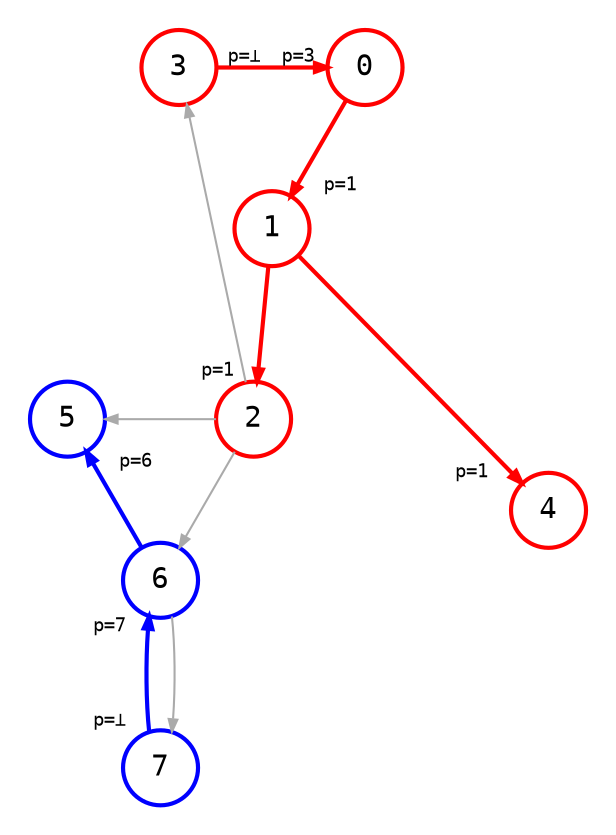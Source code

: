 digraph {
    node [shape=circle, fontname="monospace"];
    edge [arrowsize=0.6, fontname="monospace", fontsize=9];
    layout=circo;
    scale=1.0;
    normalize=true;
    pad=0.2;
    splines=line;

    3 [style="bold"; color=red];
    0, 1, 2, 4 [style=bold, color=red];
    7 [style=bold; color=blue];
    6, 5 [style=bold, color=blue];

    3 -> 0 [style=bold; color=red; headlabel="p=3 ", taillabel=" p=⊥ "];
    0 -> 1 [style=bold; color=red; headlabel="   p=1"];
    1 -> 2 [style=bold; color=red; headlabel="p=1  "];
    1 -> 4 [style=bold; color=red; headlabel="p=1   "];
    2 -> 3 [color="#aaaaaa"];
    2 -> 5 [color="#aaaaaa"];
    2 -> 6 [color="#aaaaaa"];
    6 -> 5 [style=bold; color=blue; headlabel="   p=6"];
    6 -> 7 [color="#aaaaaa"];
    7 -> 6 [style=bold; color=blue; headlabel="p=7  ", taillabel="p=⊥  "];
}
